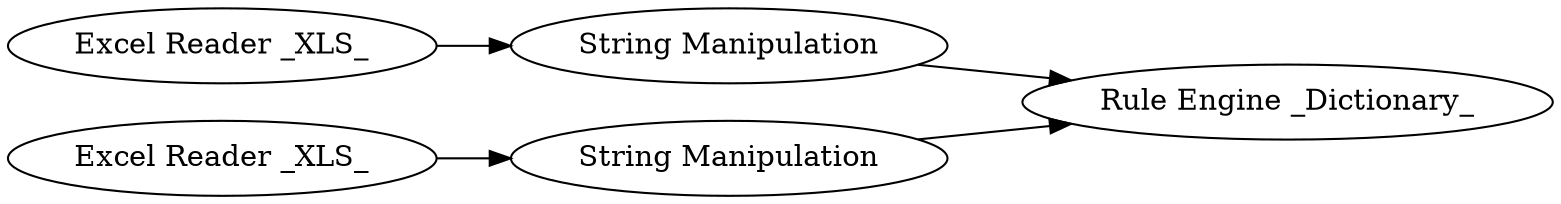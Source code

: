 digraph {
	2 -> 7
	1 -> 8
	7 -> 4
	8 -> 4
	1 [label="Excel Reader _XLS_"]
	7 [label="String Manipulation"]
	4 [label="Rule Engine _Dictionary_"]
	8 [label="String Manipulation"]
	2 [label="Excel Reader _XLS_"]
	rankdir=LR
}
